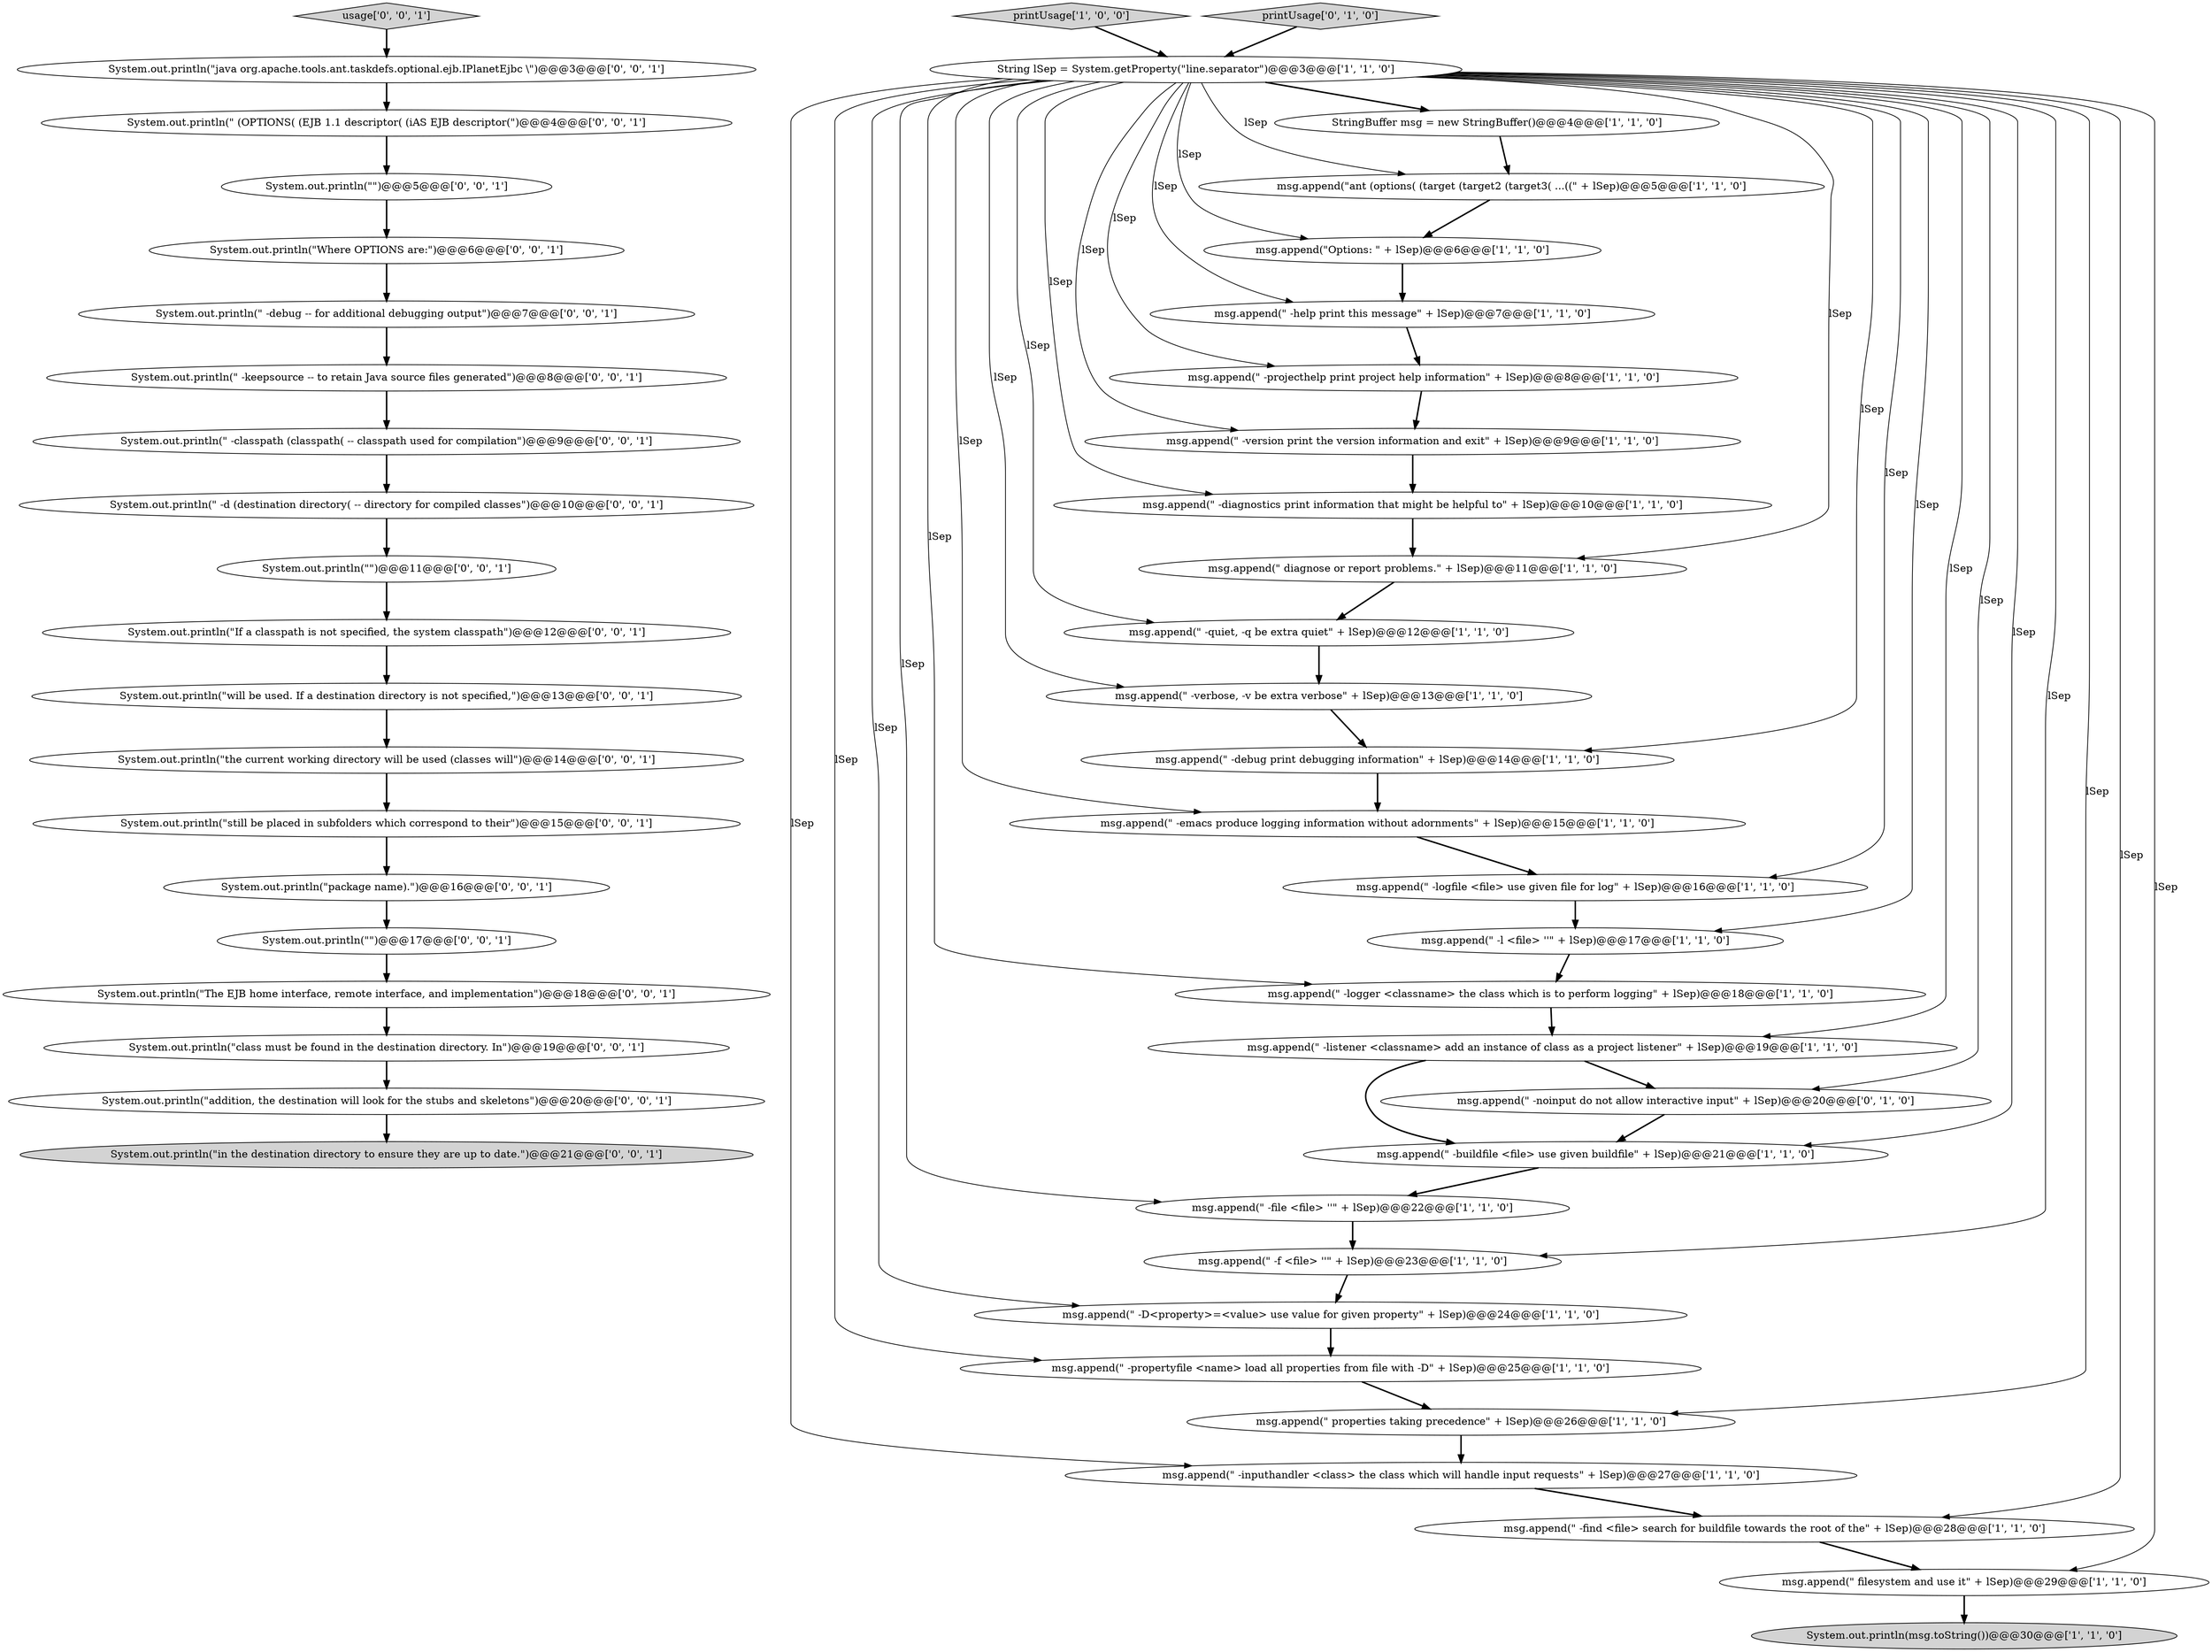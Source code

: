 digraph {
49 [style = filled, label = "usage['0', '0', '1']", fillcolor = lightgray, shape = diamond image = "AAA0AAABBB3BBB"];
24 [style = filled, label = "msg.append(\" -verbose, -v be extra verbose\" + lSep)@@@13@@@['1', '1', '0']", fillcolor = white, shape = ellipse image = "AAA0AAABBB1BBB"];
36 [style = filled, label = "System.out.println(\"\")@@@5@@@['0', '0', '1']", fillcolor = white, shape = ellipse image = "AAA0AAABBB3BBB"];
31 [style = filled, label = "System.out.println(\" (OPTIONS( (EJB 1.1 descriptor( (iAS EJB descriptor(\")@@@4@@@['0', '0', '1']", fillcolor = white, shape = ellipse image = "AAA0AAABBB3BBB"];
46 [style = filled, label = "System.out.println(\"\")@@@11@@@['0', '0', '1']", fillcolor = white, shape = ellipse image = "AAA0AAABBB3BBB"];
2 [style = filled, label = "msg.append(\" -logfile <file> use given file for log\" + lSep)@@@16@@@['1', '1', '0']", fillcolor = white, shape = ellipse image = "AAA0AAABBB1BBB"];
14 [style = filled, label = "msg.append(\" -propertyfile <name> load all properties from file with -D\" + lSep)@@@25@@@['1', '1', '0']", fillcolor = white, shape = ellipse image = "AAA0AAABBB1BBB"];
47 [style = filled, label = "System.out.println(\" -debug -- for additional debugging output\")@@@7@@@['0', '0', '1']", fillcolor = white, shape = ellipse image = "AAA0AAABBB3BBB"];
48 [style = filled, label = "System.out.println(\"the current working directory will be used (classes will\")@@@14@@@['0', '0', '1']", fillcolor = white, shape = ellipse image = "AAA0AAABBB3BBB"];
10 [style = filled, label = "System.out.println(msg.toString())@@@30@@@['1', '1', '0']", fillcolor = lightgray, shape = ellipse image = "AAA0AAABBB1BBB"];
13 [style = filled, label = "msg.append(\" -diagnostics print information that might be helpful to\" + lSep)@@@10@@@['1', '1', '0']", fillcolor = white, shape = ellipse image = "AAA0AAABBB1BBB"];
7 [style = filled, label = "msg.append(\" -find <file> search for buildfile towards the root of the\" + lSep)@@@28@@@['1', '1', '0']", fillcolor = white, shape = ellipse image = "AAA0AAABBB1BBB"];
28 [style = filled, label = "msg.append(\" -noinput do not allow interactive input\" + lSep)@@@20@@@['0', '1', '0']", fillcolor = white, shape = ellipse image = "AAA1AAABBB2BBB"];
20 [style = filled, label = "msg.append(\"Options: \" + lSep)@@@6@@@['1', '1', '0']", fillcolor = white, shape = ellipse image = "AAA0AAABBB1BBB"];
41 [style = filled, label = "System.out.println(\"in the destination directory to ensure they are up to date.\")@@@21@@@['0', '0', '1']", fillcolor = lightgray, shape = ellipse image = "AAA0AAABBB3BBB"];
15 [style = filled, label = "String lSep = System.getProperty(\"line.separator\")@@@3@@@['1', '1', '0']", fillcolor = white, shape = ellipse image = "AAA0AAABBB1BBB"];
37 [style = filled, label = "System.out.println(\"\")@@@17@@@['0', '0', '1']", fillcolor = white, shape = ellipse image = "AAA0AAABBB3BBB"];
11 [style = filled, label = "StringBuffer msg = new StringBuffer()@@@4@@@['1', '1', '0']", fillcolor = white, shape = ellipse image = "AAA0AAABBB1BBB"];
39 [style = filled, label = "System.out.println(\"Where OPTIONS are:\")@@@6@@@['0', '0', '1']", fillcolor = white, shape = ellipse image = "AAA0AAABBB3BBB"];
27 [style = filled, label = "msg.append(\" -f <file> ''\" + lSep)@@@23@@@['1', '1', '0']", fillcolor = white, shape = ellipse image = "AAA0AAABBB1BBB"];
33 [style = filled, label = "System.out.println(\"will be used. If a destination directory is not specified,\")@@@13@@@['0', '0', '1']", fillcolor = white, shape = ellipse image = "AAA0AAABBB3BBB"];
43 [style = filled, label = "System.out.println(\" -keepsource -- to retain Java source files generated\")@@@8@@@['0', '0', '1']", fillcolor = white, shape = ellipse image = "AAA0AAABBB3BBB"];
0 [style = filled, label = "msg.append(\" -file <file> ''\" + lSep)@@@22@@@['1', '1', '0']", fillcolor = white, shape = ellipse image = "AAA0AAABBB1BBB"];
40 [style = filled, label = "System.out.println(\"java org.apache.tools.ant.taskdefs.optional.ejb.IPlanetEjbc \\\")@@@3@@@['0', '0', '1']", fillcolor = white, shape = ellipse image = "AAA0AAABBB3BBB"];
3 [style = filled, label = "msg.append(\" -logger <classname> the class which is to perform logging\" + lSep)@@@18@@@['1', '1', '0']", fillcolor = white, shape = ellipse image = "AAA0AAABBB1BBB"];
6 [style = filled, label = "msg.append(\" properties taking precedence\" + lSep)@@@26@@@['1', '1', '0']", fillcolor = white, shape = ellipse image = "AAA0AAABBB1BBB"];
12 [style = filled, label = "msg.append(\" -help print this message\" + lSep)@@@7@@@['1', '1', '0']", fillcolor = white, shape = ellipse image = "AAA0AAABBB1BBB"];
21 [style = filled, label = "msg.append(\" -l <file> ''\" + lSep)@@@17@@@['1', '1', '0']", fillcolor = white, shape = ellipse image = "AAA0AAABBB1BBB"];
42 [style = filled, label = "System.out.println(\"class must be found in the destination directory. In\")@@@19@@@['0', '0', '1']", fillcolor = white, shape = ellipse image = "AAA0AAABBB3BBB"];
38 [style = filled, label = "System.out.println(\"addition, the destination will look for the stubs and skeletons\")@@@20@@@['0', '0', '1']", fillcolor = white, shape = ellipse image = "AAA0AAABBB3BBB"];
22 [style = filled, label = "msg.append(\" -buildfile <file> use given buildfile\" + lSep)@@@21@@@['1', '1', '0']", fillcolor = white, shape = ellipse image = "AAA0AAABBB1BBB"];
8 [style = filled, label = "msg.append(\"ant (options( (target (target2 (target3( ...((\" + lSep)@@@5@@@['1', '1', '0']", fillcolor = white, shape = ellipse image = "AAA0AAABBB1BBB"];
26 [style = filled, label = "msg.append(\" -debug print debugging information\" + lSep)@@@14@@@['1', '1', '0']", fillcolor = white, shape = ellipse image = "AAA0AAABBB1BBB"];
35 [style = filled, label = "System.out.println(\"package name).\")@@@16@@@['0', '0', '1']", fillcolor = white, shape = ellipse image = "AAA0AAABBB3BBB"];
18 [style = filled, label = "msg.append(\" -inputhandler <class> the class which will handle input requests\" + lSep)@@@27@@@['1', '1', '0']", fillcolor = white, shape = ellipse image = "AAA0AAABBB1BBB"];
25 [style = filled, label = "printUsage['1', '0', '0']", fillcolor = lightgray, shape = diamond image = "AAA0AAABBB1BBB"];
45 [style = filled, label = "System.out.println(\"If a classpath is not specified, the system classpath\")@@@12@@@['0', '0', '1']", fillcolor = white, shape = ellipse image = "AAA0AAABBB3BBB"];
4 [style = filled, label = "msg.append(\" diagnose or report problems.\" + lSep)@@@11@@@['1', '1', '0']", fillcolor = white, shape = ellipse image = "AAA0AAABBB1BBB"];
9 [style = filled, label = "msg.append(\" -D<property>=<value> use value for given property\" + lSep)@@@24@@@['1', '1', '0']", fillcolor = white, shape = ellipse image = "AAA0AAABBB1BBB"];
17 [style = filled, label = "msg.append(\" -quiet, -q be extra quiet\" + lSep)@@@12@@@['1', '1', '0']", fillcolor = white, shape = ellipse image = "AAA0AAABBB1BBB"];
23 [style = filled, label = "msg.append(\" -emacs produce logging information without adornments\" + lSep)@@@15@@@['1', '1', '0']", fillcolor = white, shape = ellipse image = "AAA0AAABBB1BBB"];
19 [style = filled, label = "msg.append(\" filesystem and use it\" + lSep)@@@29@@@['1', '1', '0']", fillcolor = white, shape = ellipse image = "AAA0AAABBB1BBB"];
5 [style = filled, label = "msg.append(\" -projecthelp print project help information\" + lSep)@@@8@@@['1', '1', '0']", fillcolor = white, shape = ellipse image = "AAA0AAABBB1BBB"];
29 [style = filled, label = "printUsage['0', '1', '0']", fillcolor = lightgray, shape = diamond image = "AAA0AAABBB2BBB"];
34 [style = filled, label = "System.out.println(\"The EJB home interface, remote interface, and implementation\")@@@18@@@['0', '0', '1']", fillcolor = white, shape = ellipse image = "AAA0AAABBB3BBB"];
44 [style = filled, label = "System.out.println(\" -d (destination directory( -- directory for compiled classes\")@@@10@@@['0', '0', '1']", fillcolor = white, shape = ellipse image = "AAA0AAABBB3BBB"];
30 [style = filled, label = "System.out.println(\"still be placed in subfolders which correspond to their\")@@@15@@@['0', '0', '1']", fillcolor = white, shape = ellipse image = "AAA0AAABBB3BBB"];
32 [style = filled, label = "System.out.println(\" -classpath (classpath( -- classpath used for compilation\")@@@9@@@['0', '0', '1']", fillcolor = white, shape = ellipse image = "AAA0AAABBB3BBB"];
1 [style = filled, label = "msg.append(\" -listener <classname> add an instance of class as a project listener\" + lSep)@@@19@@@['1', '1', '0']", fillcolor = white, shape = ellipse image = "AAA0AAABBB1BBB"];
16 [style = filled, label = "msg.append(\" -version print the version information and exit\" + lSep)@@@9@@@['1', '1', '0']", fillcolor = white, shape = ellipse image = "AAA0AAABBB1BBB"];
23->2 [style = bold, label=""];
15->24 [style = solid, label="lSep"];
34->42 [style = bold, label=""];
6->18 [style = bold, label=""];
21->3 [style = bold, label=""];
47->43 [style = bold, label=""];
25->15 [style = bold, label=""];
19->10 [style = bold, label=""];
15->21 [style = solid, label="lSep"];
15->1 [style = solid, label="lSep"];
13->4 [style = bold, label=""];
44->46 [style = bold, label=""];
45->33 [style = bold, label=""];
43->32 [style = bold, label=""];
48->30 [style = bold, label=""];
15->13 [style = solid, label="lSep"];
22->0 [style = bold, label=""];
33->48 [style = bold, label=""];
15->18 [style = solid, label="lSep"];
1->28 [style = bold, label=""];
38->41 [style = bold, label=""];
27->9 [style = bold, label=""];
4->17 [style = bold, label=""];
15->17 [style = solid, label="lSep"];
15->5 [style = solid, label="lSep"];
40->31 [style = bold, label=""];
42->38 [style = bold, label=""];
16->13 [style = bold, label=""];
15->12 [style = solid, label="lSep"];
15->8 [style = solid, label="lSep"];
15->6 [style = solid, label="lSep"];
3->1 [style = bold, label=""];
2->21 [style = bold, label=""];
15->27 [style = solid, label="lSep"];
28->22 [style = bold, label=""];
0->27 [style = bold, label=""];
46->45 [style = bold, label=""];
12->5 [style = bold, label=""];
37->34 [style = bold, label=""];
15->22 [style = solid, label="lSep"];
15->19 [style = solid, label="lSep"];
15->28 [style = solid, label="lSep"];
15->16 [style = solid, label="lSep"];
15->11 [style = bold, label=""];
15->23 [style = solid, label="lSep"];
11->8 [style = bold, label=""];
17->24 [style = bold, label=""];
15->2 [style = solid, label="lSep"];
35->37 [style = bold, label=""];
15->26 [style = solid, label="lSep"];
15->14 [style = solid, label="lSep"];
15->20 [style = solid, label="lSep"];
14->6 [style = bold, label=""];
9->14 [style = bold, label=""];
39->47 [style = bold, label=""];
29->15 [style = bold, label=""];
32->44 [style = bold, label=""];
26->23 [style = bold, label=""];
15->3 [style = solid, label="lSep"];
15->0 [style = solid, label="lSep"];
31->36 [style = bold, label=""];
30->35 [style = bold, label=""];
7->19 [style = bold, label=""];
15->7 [style = solid, label="lSep"];
15->9 [style = solid, label="lSep"];
1->22 [style = bold, label=""];
24->26 [style = bold, label=""];
20->12 [style = bold, label=""];
8->20 [style = bold, label=""];
5->16 [style = bold, label=""];
36->39 [style = bold, label=""];
15->4 [style = solid, label="lSep"];
49->40 [style = bold, label=""];
18->7 [style = bold, label=""];
}
